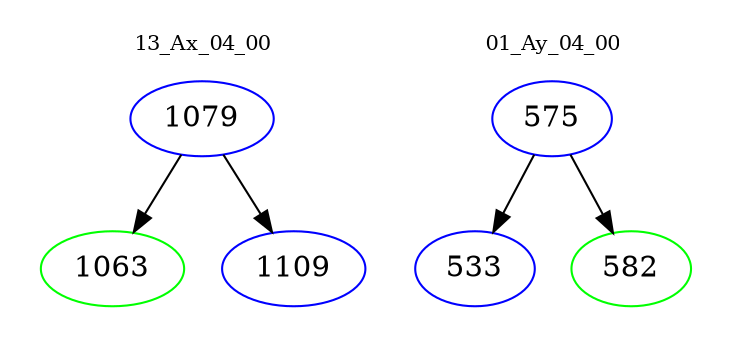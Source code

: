 digraph{
subgraph cluster_0 {
color = white
label = "13_Ax_04_00";
fontsize=10;
T0_1079 [label="1079", color="blue"]
T0_1079 -> T0_1063 [color="black"]
T0_1063 [label="1063", color="green"]
T0_1079 -> T0_1109 [color="black"]
T0_1109 [label="1109", color="blue"]
}
subgraph cluster_1 {
color = white
label = "01_Ay_04_00";
fontsize=10;
T1_575 [label="575", color="blue"]
T1_575 -> T1_533 [color="black"]
T1_533 [label="533", color="blue"]
T1_575 -> T1_582 [color="black"]
T1_582 [label="582", color="green"]
}
}
